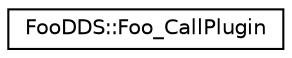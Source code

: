 digraph "Graphical Class Hierarchy"
{
  edge [fontname="Helvetica",fontsize="10",labelfontname="Helvetica",labelfontsize="10"];
  node [fontname="Helvetica",fontsize="10",shape=record];
  rankdir="LR";
  Node1 [label="FooDDS::Foo_CallPlugin",height=0.2,width=0.4,color="black", fillcolor="white", style="filled",URL="$class_foo_d_d_s_1_1_foo___call_plugin.html",tooltip="This class encapsulates the methods used on DDS topics by DDS middleware. "];
}

